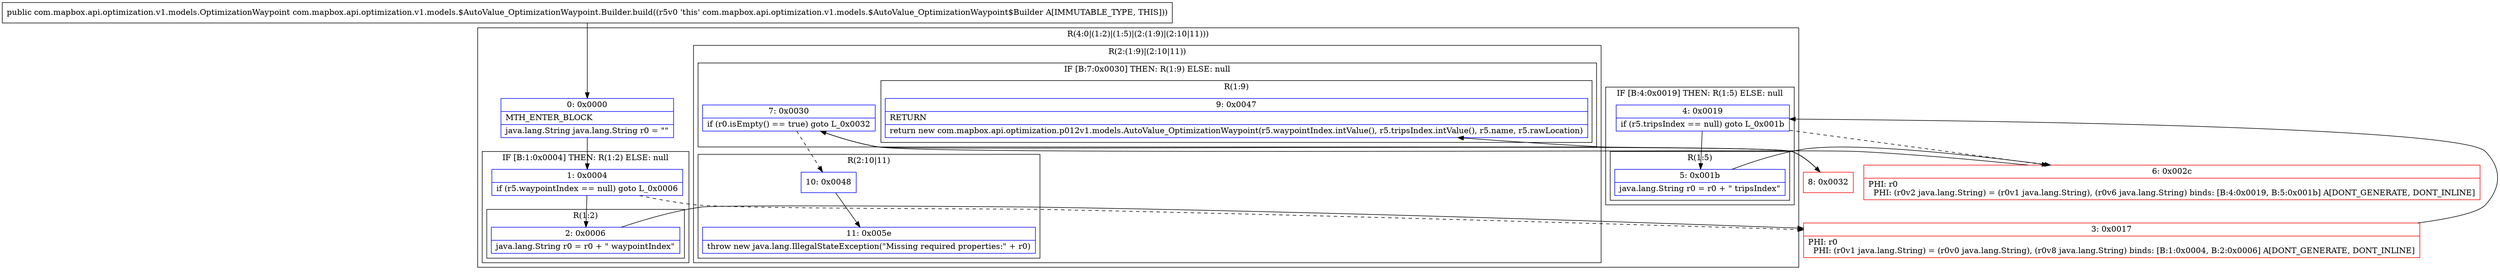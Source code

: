 digraph "CFG forcom.mapbox.api.optimization.v1.models.$AutoValue_OptimizationWaypoint.Builder.build()Lcom\/mapbox\/api\/optimization\/v1\/models\/OptimizationWaypoint;" {
subgraph cluster_Region_1973756692 {
label = "R(4:0|(1:2)|(1:5)|(2:(1:9)|(2:10|11)))";
node [shape=record,color=blue];
Node_0 [shape=record,label="{0\:\ 0x0000|MTH_ENTER_BLOCK\l|java.lang.String java.lang.String r0 = \"\"\l}"];
subgraph cluster_IfRegion_105712012 {
label = "IF [B:1:0x0004] THEN: R(1:2) ELSE: null";
node [shape=record,color=blue];
Node_1 [shape=record,label="{1\:\ 0x0004|if (r5.waypointIndex == null) goto L_0x0006\l}"];
subgraph cluster_Region_503923492 {
label = "R(1:2)";
node [shape=record,color=blue];
Node_2 [shape=record,label="{2\:\ 0x0006|java.lang.String r0 = r0 + \" waypointIndex\"\l}"];
}
}
subgraph cluster_IfRegion_1172265957 {
label = "IF [B:4:0x0019] THEN: R(1:5) ELSE: null";
node [shape=record,color=blue];
Node_4 [shape=record,label="{4\:\ 0x0019|if (r5.tripsIndex == null) goto L_0x001b\l}"];
subgraph cluster_Region_1020569962 {
label = "R(1:5)";
node [shape=record,color=blue];
Node_5 [shape=record,label="{5\:\ 0x001b|java.lang.String r0 = r0 + \" tripsIndex\"\l}"];
}
}
subgraph cluster_Region_151834069 {
label = "R(2:(1:9)|(2:10|11))";
node [shape=record,color=blue];
subgraph cluster_IfRegion_1706771450 {
label = "IF [B:7:0x0030] THEN: R(1:9) ELSE: null";
node [shape=record,color=blue];
Node_7 [shape=record,label="{7\:\ 0x0030|if (r0.isEmpty() == true) goto L_0x0032\l}"];
subgraph cluster_Region_1009062699 {
label = "R(1:9)";
node [shape=record,color=blue];
Node_9 [shape=record,label="{9\:\ 0x0047|RETURN\l|return new com.mapbox.api.optimization.p012v1.models.AutoValue_OptimizationWaypoint(r5.waypointIndex.intValue(), r5.tripsIndex.intValue(), r5.name, r5.rawLocation)\l}"];
}
}
subgraph cluster_Region_970613210 {
label = "R(2:10|11)";
node [shape=record,color=blue];
Node_10 [shape=record,label="{10\:\ 0x0048}"];
Node_11 [shape=record,label="{11\:\ 0x005e|throw new java.lang.IllegalStateException(\"Missing required properties:\" + r0)\l}"];
}
}
}
Node_3 [shape=record,color=red,label="{3\:\ 0x0017|PHI: r0 \l  PHI: (r0v1 java.lang.String) = (r0v0 java.lang.String), (r0v8 java.lang.String) binds: [B:1:0x0004, B:2:0x0006] A[DONT_GENERATE, DONT_INLINE]\l}"];
Node_6 [shape=record,color=red,label="{6\:\ 0x002c|PHI: r0 \l  PHI: (r0v2 java.lang.String) = (r0v1 java.lang.String), (r0v6 java.lang.String) binds: [B:4:0x0019, B:5:0x001b] A[DONT_GENERATE, DONT_INLINE]\l}"];
Node_8 [shape=record,color=red,label="{8\:\ 0x0032}"];
MethodNode[shape=record,label="{public com.mapbox.api.optimization.v1.models.OptimizationWaypoint com.mapbox.api.optimization.v1.models.$AutoValue_OptimizationWaypoint.Builder.build((r5v0 'this' com.mapbox.api.optimization.v1.models.$AutoValue_OptimizationWaypoint$Builder A[IMMUTABLE_TYPE, THIS])) }"];
MethodNode -> Node_0;
Node_0 -> Node_1;
Node_1 -> Node_2;
Node_1 -> Node_3[style=dashed];
Node_2 -> Node_3;
Node_4 -> Node_5;
Node_4 -> Node_6[style=dashed];
Node_5 -> Node_6;
Node_7 -> Node_8;
Node_7 -> Node_10[style=dashed];
Node_10 -> Node_11;
Node_3 -> Node_4;
Node_6 -> Node_7;
Node_8 -> Node_9;
}

